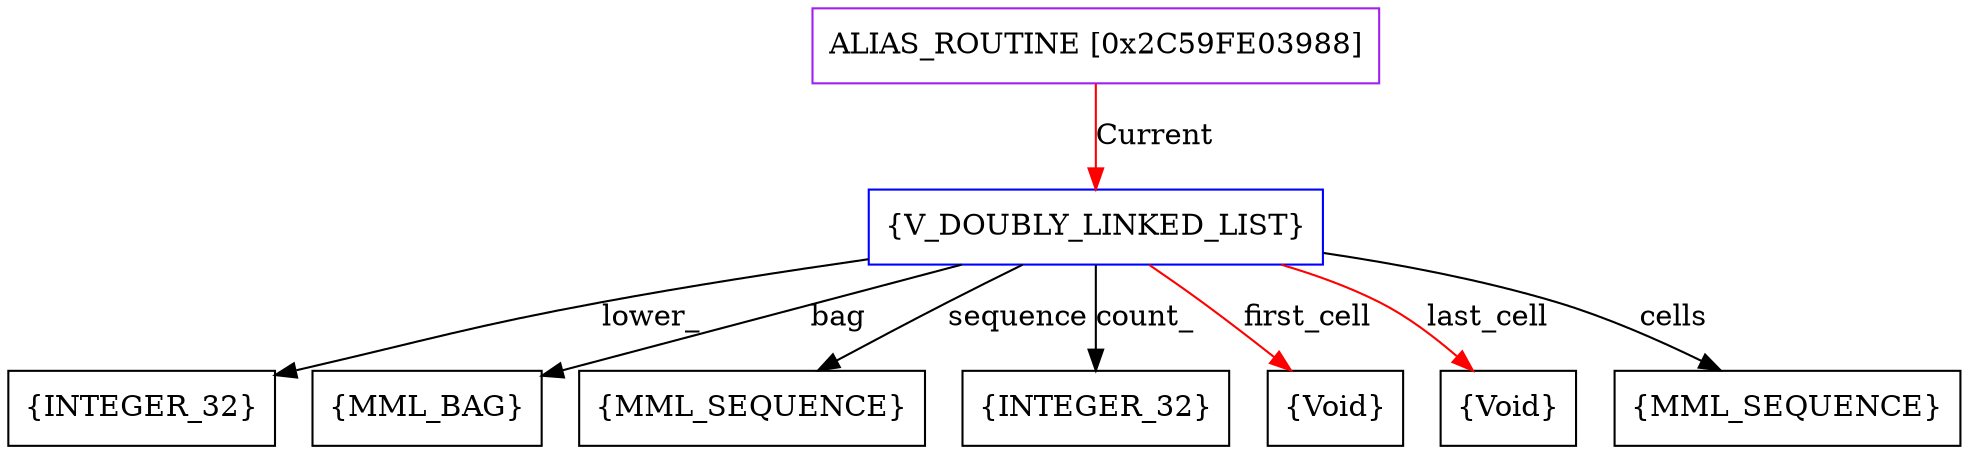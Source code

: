 digraph g {
	node [shape=box]
	b1[color=purple label=<ALIAS_ROUTINE [0x2C59FE03988]>]
	b2[color=blue label=<{V_DOUBLY_LINKED_LIST}>]
	b3[label=<{INTEGER_32}>]
	b4[label=<{MML_BAG}>]
	b5[label=<{MML_SEQUENCE}>]
	b6[label=<{INTEGER_32}>]
	b7[label=<{Void}>]
	b8[label=<{Void}>]
	b9[label=<{MML_SEQUENCE}>]
	b1->b2[color=red label=<Current>]
	b2->b3[label=<lower_>]
	b2->b4[label=<bag>]
	b2->b5[label=<sequence>]
	b2->b6[label=<count_>]
	b2->b7[color=red label=<first_cell>]
	b2->b8[color=red label=<last_cell>]
	b2->b9[label=<cells>]
}
